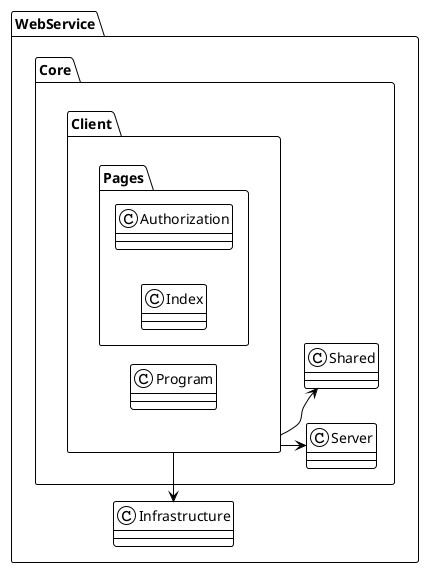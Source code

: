 @startuml
!theme plain
left to right direction
package WebService.Core {
    package WebService.Core.Client {
        class Program { }
        package WebService.Core.Client.Pages {
            class Authorization {}
            class Index {}
        }
    }
}

WebService.Core.Client --> WebService.Core.Server
WebService.Core.Client --> WebService.Core.Shared
WebService.Core.Client -l-> WebService.Infrastructure

@enduml